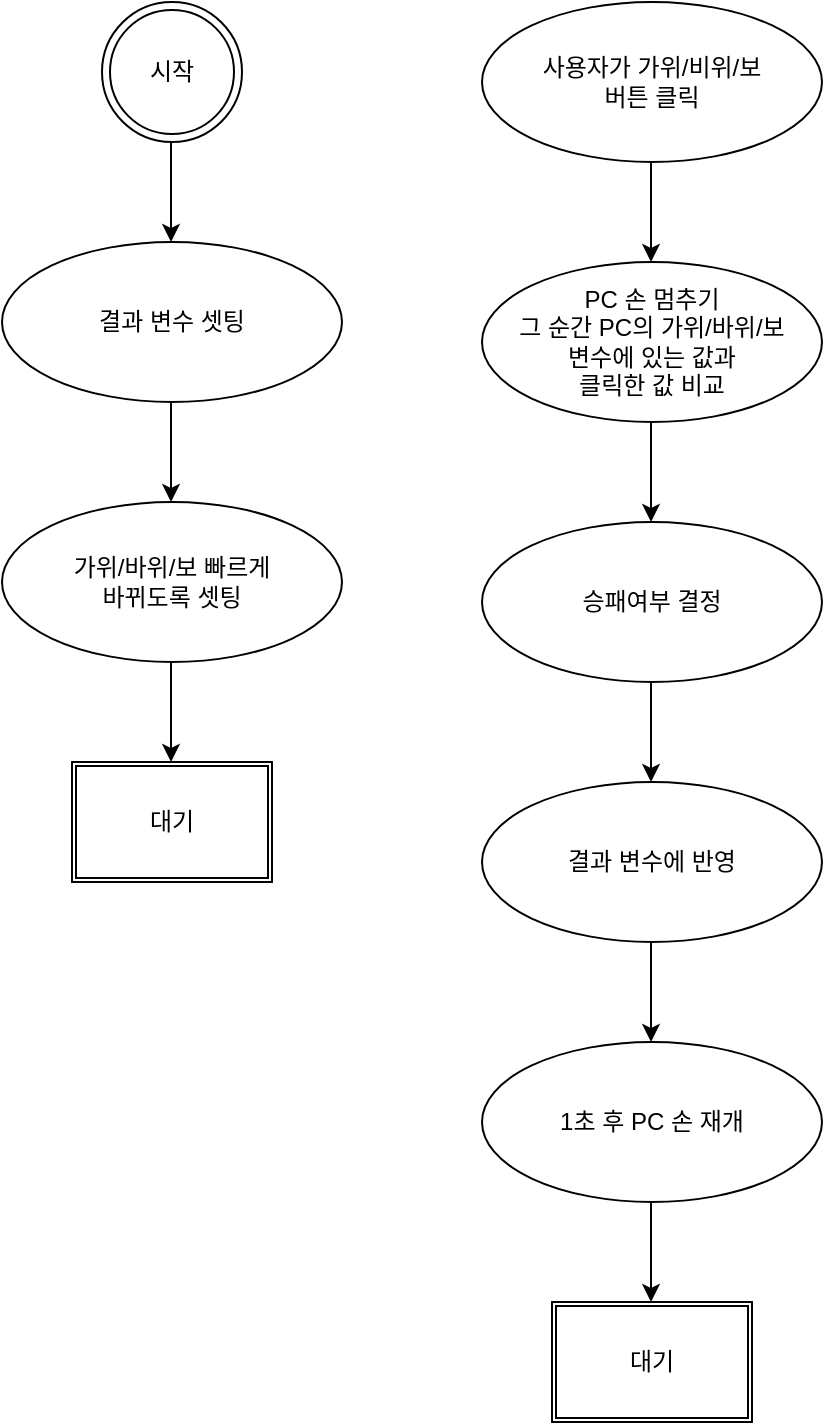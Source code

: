 <mxfile version="20.2.3" type="device"><diagram id="P2IVi54N0y84XOrGdz85" name="페이지-1"><mxGraphModel dx="1038" dy="641" grid="1" gridSize="10" guides="1" tooltips="1" connect="1" arrows="1" fold="1" page="1" pageScale="1" pageWidth="827" pageHeight="1169" math="0" shadow="0"><root><mxCell id="0"/><mxCell id="1" parent="0"/><mxCell id="Aolz0q4H09t_JRutbopj-1" value="시작" style="ellipse;shape=doubleEllipse;whiteSpace=wrap;html=1;aspect=fixed;" vertex="1" parent="1"><mxGeometry x="80" y="70" width="70" height="70" as="geometry"/></mxCell><mxCell id="Aolz0q4H09t_JRutbopj-3" value="결과 변수 셋팅" style="ellipse;whiteSpace=wrap;html=1;" vertex="1" parent="1"><mxGeometry x="30" y="190" width="170" height="80" as="geometry"/></mxCell><mxCell id="Aolz0q4H09t_JRutbopj-5" value="" style="endArrow=classic;html=1;rounded=0;" edge="1" parent="1"><mxGeometry width="50" height="50" relative="1" as="geometry"><mxPoint x="114.5" y="140" as="sourcePoint"/><mxPoint x="114.5" y="190" as="targetPoint"/></mxGeometry></mxCell><mxCell id="Aolz0q4H09t_JRutbopj-6" value="가위/바위/보 빠르게&lt;br&gt;바뀌도록 셋팅" style="ellipse;whiteSpace=wrap;html=1;" vertex="1" parent="1"><mxGeometry x="30" y="320" width="170" height="80" as="geometry"/></mxCell><mxCell id="Aolz0q4H09t_JRutbopj-7" value="" style="endArrow=classic;html=1;rounded=0;" edge="1" parent="1"><mxGeometry width="50" height="50" relative="1" as="geometry"><mxPoint x="114.5" y="270" as="sourcePoint"/><mxPoint x="114.5" y="320" as="targetPoint"/></mxGeometry></mxCell><mxCell id="Aolz0q4H09t_JRutbopj-8" value="" style="endArrow=classic;html=1;rounded=0;" edge="1" parent="1"><mxGeometry width="50" height="50" relative="1" as="geometry"><mxPoint x="114.5" y="400" as="sourcePoint"/><mxPoint x="114.5" y="450" as="targetPoint"/></mxGeometry></mxCell><mxCell id="Aolz0q4H09t_JRutbopj-9" value="대기" style="shape=ext;double=1;rounded=0;whiteSpace=wrap;html=1;" vertex="1" parent="1"><mxGeometry x="65" y="450" width="100" height="60" as="geometry"/></mxCell><mxCell id="Aolz0q4H09t_JRutbopj-10" value="사용자가 가위/비위/보&lt;br&gt;버튼 클릭" style="ellipse;whiteSpace=wrap;html=1;" vertex="1" parent="1"><mxGeometry x="270" y="70" width="170" height="80" as="geometry"/></mxCell><mxCell id="Aolz0q4H09t_JRutbopj-11" value="" style="endArrow=classic;html=1;rounded=0;" edge="1" parent="1"><mxGeometry width="50" height="50" relative="1" as="geometry"><mxPoint x="354.5" y="150" as="sourcePoint"/><mxPoint x="354.5" y="200" as="targetPoint"/></mxGeometry></mxCell><mxCell id="Aolz0q4H09t_JRutbopj-12" value="PC 손 멈추기&lt;br&gt;그 순간 PC의 가위/바위/보&lt;br&gt;변수에 있는 값과&lt;br&gt;클릭한 값 비교" style="ellipse;whiteSpace=wrap;html=1;" vertex="1" parent="1"><mxGeometry x="270" y="200" width="170" height="80" as="geometry"/></mxCell><mxCell id="Aolz0q4H09t_JRutbopj-13" value="" style="endArrow=classic;html=1;rounded=0;" edge="1" parent="1"><mxGeometry width="50" height="50" relative="1" as="geometry"><mxPoint x="354.5" y="280" as="sourcePoint"/><mxPoint x="354.5" y="330" as="targetPoint"/></mxGeometry></mxCell><mxCell id="Aolz0q4H09t_JRutbopj-14" value="승패여부 결정" style="ellipse;whiteSpace=wrap;html=1;" vertex="1" parent="1"><mxGeometry x="270" y="330" width="170" height="80" as="geometry"/></mxCell><mxCell id="Aolz0q4H09t_JRutbopj-15" value="" style="endArrow=classic;html=1;rounded=0;" edge="1" parent="1"><mxGeometry width="50" height="50" relative="1" as="geometry"><mxPoint x="354.5" y="410" as="sourcePoint"/><mxPoint x="354.5" y="460" as="targetPoint"/></mxGeometry></mxCell><mxCell id="Aolz0q4H09t_JRutbopj-16" value="결과 변수에 반영" style="ellipse;whiteSpace=wrap;html=1;" vertex="1" parent="1"><mxGeometry x="270" y="460" width="170" height="80" as="geometry"/></mxCell><mxCell id="Aolz0q4H09t_JRutbopj-17" value="" style="endArrow=classic;html=1;rounded=0;" edge="1" parent="1"><mxGeometry width="50" height="50" relative="1" as="geometry"><mxPoint x="354.5" y="540" as="sourcePoint"/><mxPoint x="354.5" y="590" as="targetPoint"/></mxGeometry></mxCell><mxCell id="Aolz0q4H09t_JRutbopj-18" value="1초 후 PC 손 재개" style="ellipse;whiteSpace=wrap;html=1;" vertex="1" parent="1"><mxGeometry x="270" y="590" width="170" height="80" as="geometry"/></mxCell><mxCell id="Aolz0q4H09t_JRutbopj-19" value="" style="endArrow=classic;html=1;rounded=0;" edge="1" parent="1"><mxGeometry width="50" height="50" relative="1" as="geometry"><mxPoint x="354.5" y="670" as="sourcePoint"/><mxPoint x="354.5" y="720" as="targetPoint"/></mxGeometry></mxCell><mxCell id="Aolz0q4H09t_JRutbopj-20" value="대기" style="shape=ext;double=1;rounded=0;whiteSpace=wrap;html=1;" vertex="1" parent="1"><mxGeometry x="305" y="720" width="100" height="60" as="geometry"/></mxCell></root></mxGraphModel></diagram></mxfile>